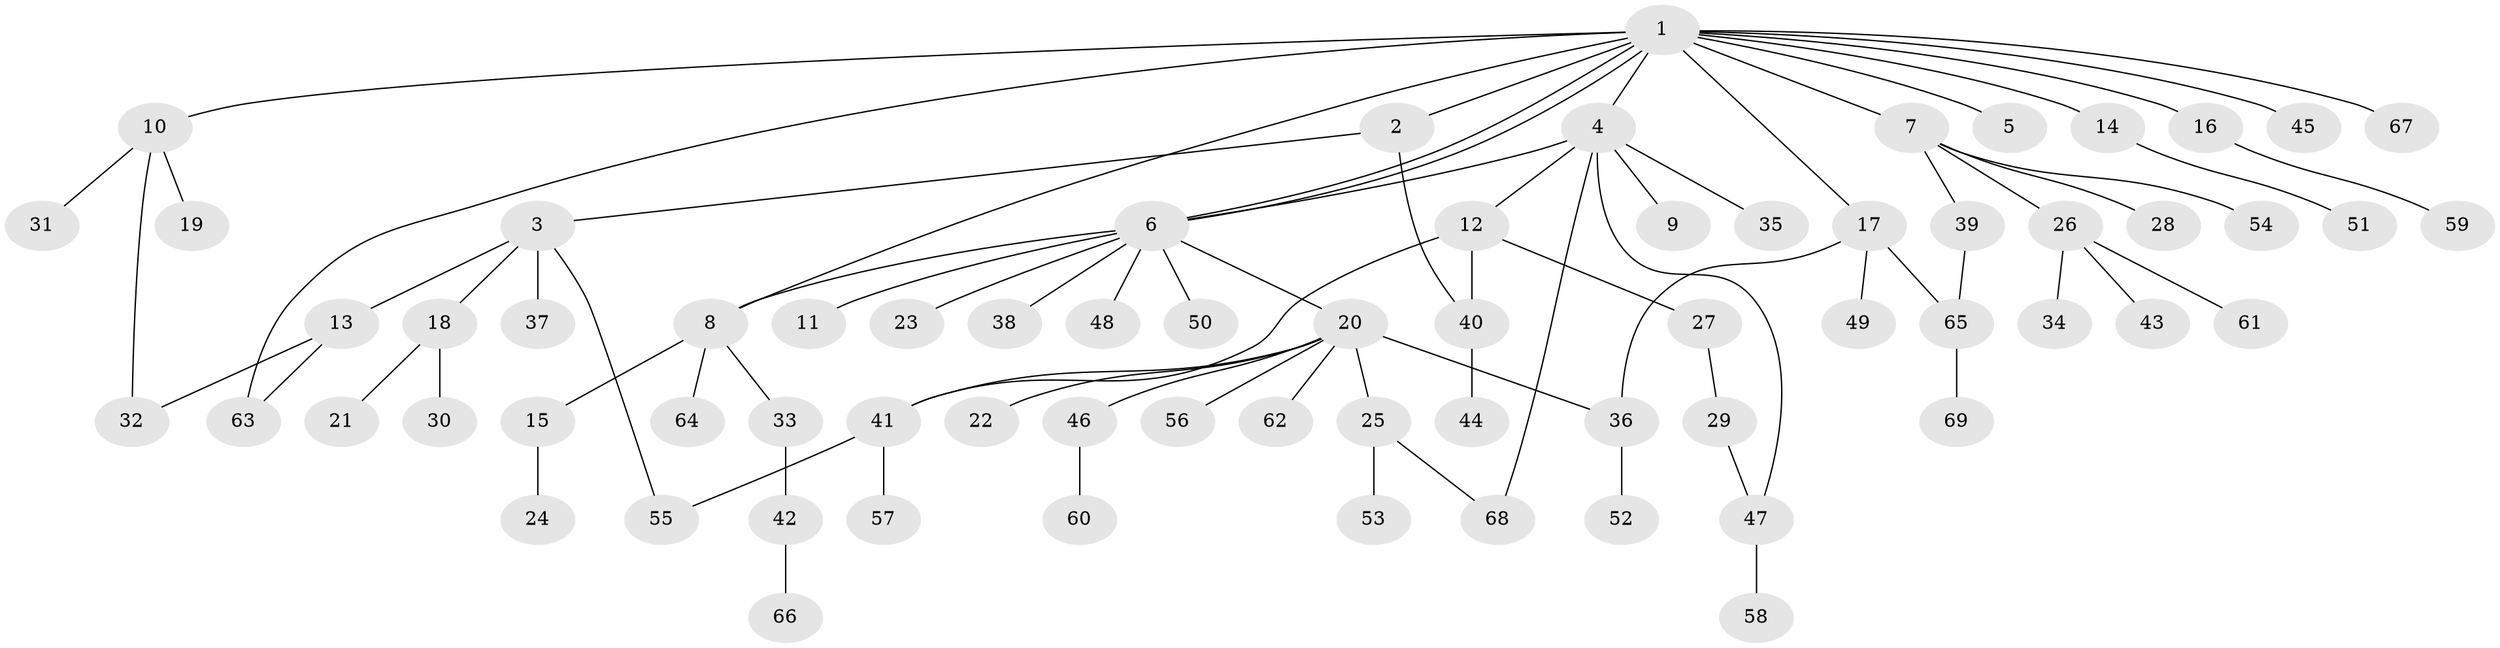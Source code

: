 // Generated by graph-tools (version 1.1) at 2025/01/03/09/25 03:01:39]
// undirected, 69 vertices, 80 edges
graph export_dot {
graph [start="1"]
  node [color=gray90,style=filled];
  1;
  2;
  3;
  4;
  5;
  6;
  7;
  8;
  9;
  10;
  11;
  12;
  13;
  14;
  15;
  16;
  17;
  18;
  19;
  20;
  21;
  22;
  23;
  24;
  25;
  26;
  27;
  28;
  29;
  30;
  31;
  32;
  33;
  34;
  35;
  36;
  37;
  38;
  39;
  40;
  41;
  42;
  43;
  44;
  45;
  46;
  47;
  48;
  49;
  50;
  51;
  52;
  53;
  54;
  55;
  56;
  57;
  58;
  59;
  60;
  61;
  62;
  63;
  64;
  65;
  66;
  67;
  68;
  69;
  1 -- 2;
  1 -- 4;
  1 -- 5;
  1 -- 6;
  1 -- 6;
  1 -- 7;
  1 -- 8;
  1 -- 10;
  1 -- 14;
  1 -- 16;
  1 -- 17;
  1 -- 45;
  1 -- 63;
  1 -- 67;
  2 -- 3;
  2 -- 40;
  3 -- 13;
  3 -- 18;
  3 -- 37;
  3 -- 55;
  4 -- 6;
  4 -- 9;
  4 -- 12;
  4 -- 35;
  4 -- 47;
  4 -- 68;
  6 -- 8;
  6 -- 11;
  6 -- 20;
  6 -- 23;
  6 -- 38;
  6 -- 48;
  6 -- 50;
  7 -- 26;
  7 -- 28;
  7 -- 39;
  7 -- 54;
  8 -- 15;
  8 -- 33;
  8 -- 64;
  10 -- 19;
  10 -- 31;
  10 -- 32;
  12 -- 27;
  12 -- 40;
  12 -- 41;
  13 -- 32;
  13 -- 63;
  14 -- 51;
  15 -- 24;
  16 -- 59;
  17 -- 36;
  17 -- 49;
  17 -- 65;
  18 -- 21;
  18 -- 30;
  20 -- 22;
  20 -- 25;
  20 -- 36;
  20 -- 41;
  20 -- 46;
  20 -- 56;
  20 -- 62;
  25 -- 53;
  25 -- 68;
  26 -- 34;
  26 -- 43;
  26 -- 61;
  27 -- 29;
  29 -- 47;
  33 -- 42;
  36 -- 52;
  39 -- 65;
  40 -- 44;
  41 -- 55;
  41 -- 57;
  42 -- 66;
  46 -- 60;
  47 -- 58;
  65 -- 69;
}
